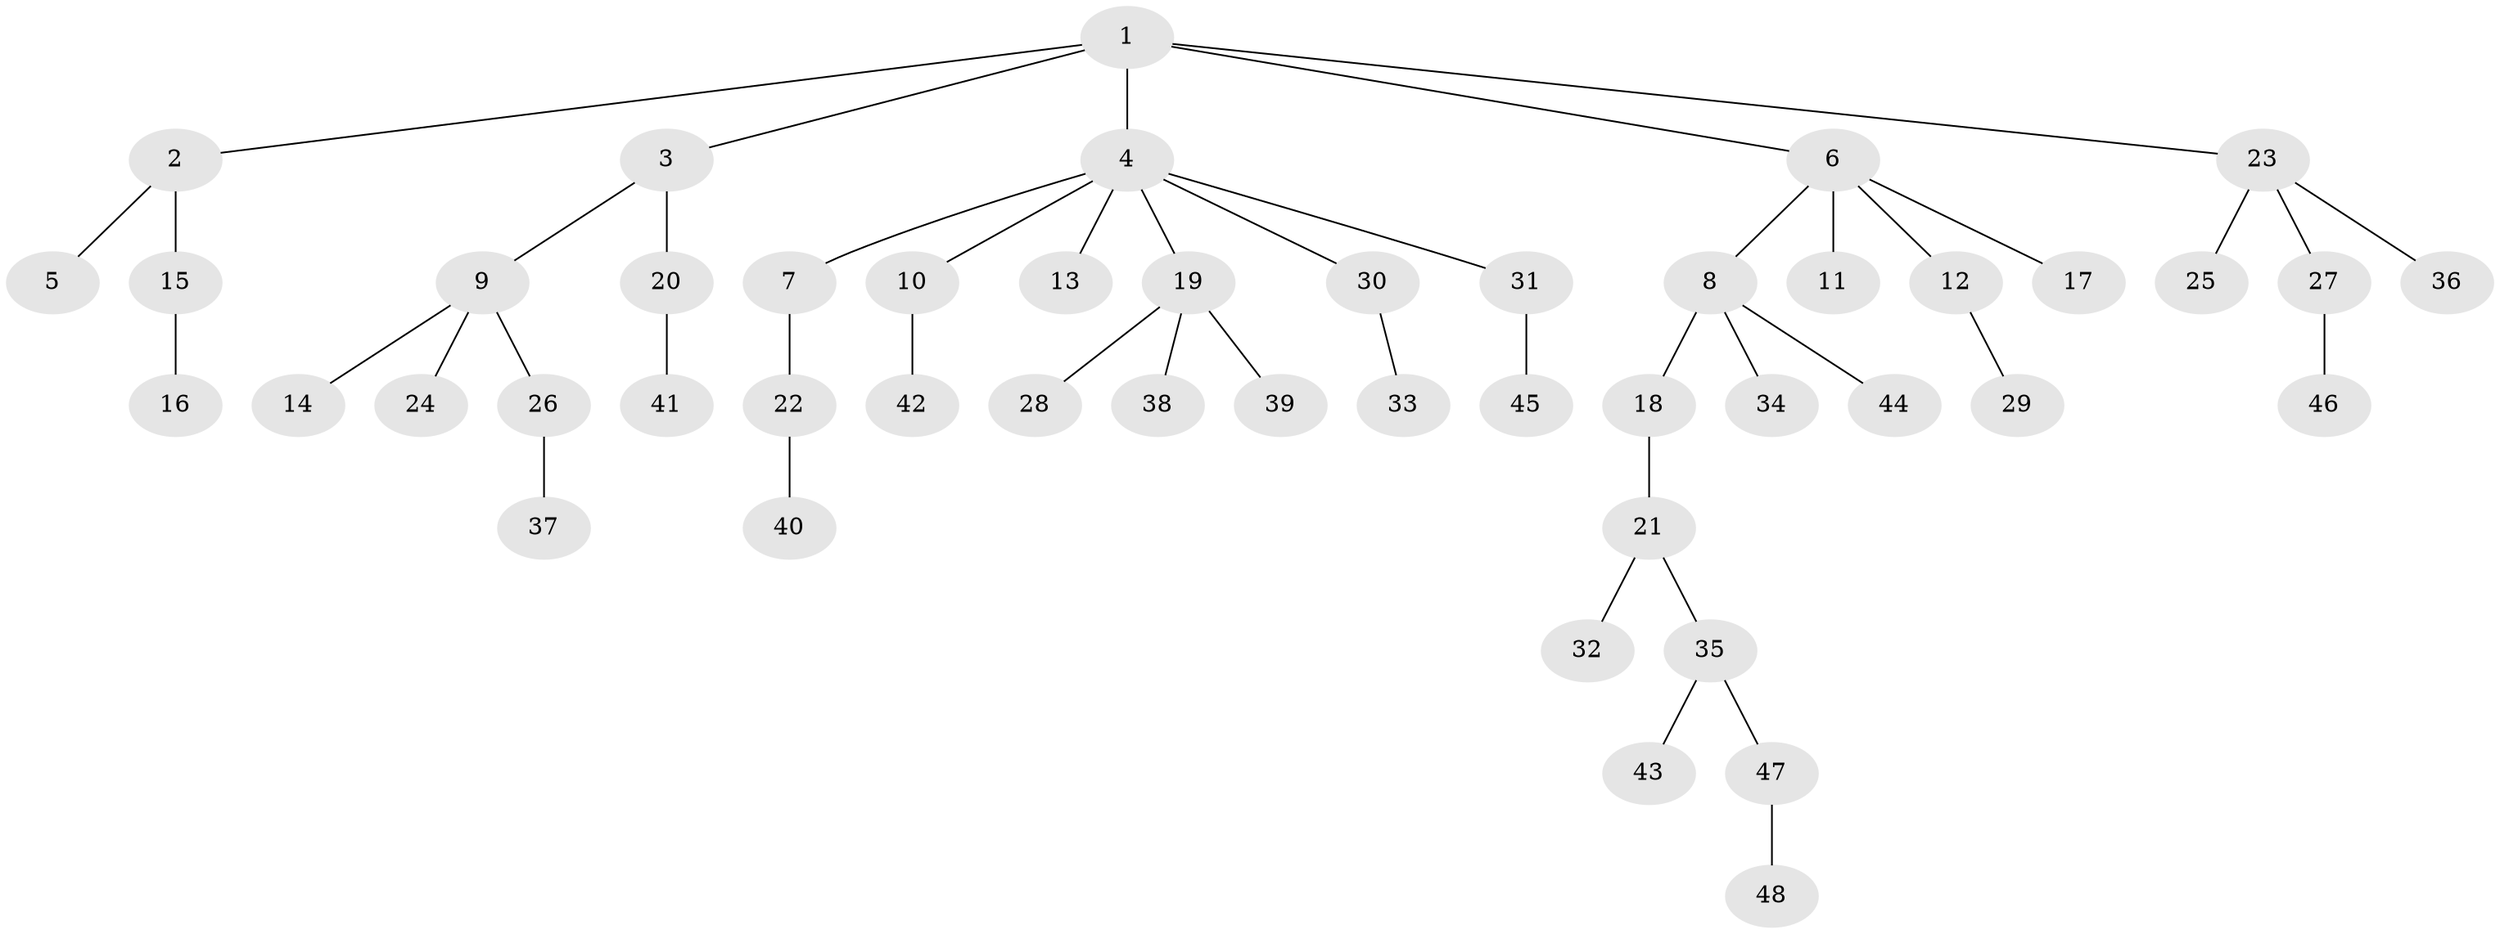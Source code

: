 // original degree distribution, {5: 0.06593406593406594, 4: 0.03296703296703297, 9: 0.01098901098901099, 2: 0.24175824175824176, 3: 0.08791208791208792, 1: 0.5384615384615384, 6: 0.02197802197802198}
// Generated by graph-tools (version 1.1) at 2025/51/03/04/25 22:51:58]
// undirected, 48 vertices, 47 edges
graph export_dot {
  node [color=gray90,style=filled];
  1;
  2;
  3;
  4;
  5;
  6;
  7;
  8;
  9;
  10;
  11;
  12;
  13;
  14;
  15;
  16;
  17;
  18;
  19;
  20;
  21;
  22;
  23;
  24;
  25;
  26;
  27;
  28;
  29;
  30;
  31;
  32;
  33;
  34;
  35;
  36;
  37;
  38;
  39;
  40;
  41;
  42;
  43;
  44;
  45;
  46;
  47;
  48;
  1 -- 2 [weight=1.0];
  1 -- 3 [weight=1.0];
  1 -- 4 [weight=2.0];
  1 -- 6 [weight=1.0];
  1 -- 23 [weight=1.0];
  2 -- 5 [weight=1.0];
  2 -- 15 [weight=1.0];
  3 -- 9 [weight=1.0];
  3 -- 20 [weight=2.0];
  4 -- 7 [weight=1.0];
  4 -- 10 [weight=1.0];
  4 -- 13 [weight=1.0];
  4 -- 19 [weight=1.0];
  4 -- 30 [weight=1.0];
  4 -- 31 [weight=1.0];
  6 -- 8 [weight=1.0];
  6 -- 11 [weight=2.0];
  6 -- 12 [weight=1.0];
  6 -- 17 [weight=1.0];
  7 -- 22 [weight=1.0];
  8 -- 18 [weight=1.0];
  8 -- 34 [weight=1.0];
  8 -- 44 [weight=1.0];
  9 -- 14 [weight=1.0];
  9 -- 24 [weight=1.0];
  9 -- 26 [weight=1.0];
  10 -- 42 [weight=1.0];
  12 -- 29 [weight=1.0];
  15 -- 16 [weight=5.0];
  18 -- 21 [weight=1.0];
  19 -- 28 [weight=1.0];
  19 -- 38 [weight=1.0];
  19 -- 39 [weight=2.0];
  20 -- 41 [weight=1.0];
  21 -- 32 [weight=1.0];
  21 -- 35 [weight=1.0];
  22 -- 40 [weight=1.0];
  23 -- 25 [weight=1.0];
  23 -- 27 [weight=1.0];
  23 -- 36 [weight=1.0];
  26 -- 37 [weight=1.0];
  27 -- 46 [weight=1.0];
  30 -- 33 [weight=1.0];
  31 -- 45 [weight=2.0];
  35 -- 43 [weight=1.0];
  35 -- 47 [weight=1.0];
  47 -- 48 [weight=1.0];
}
